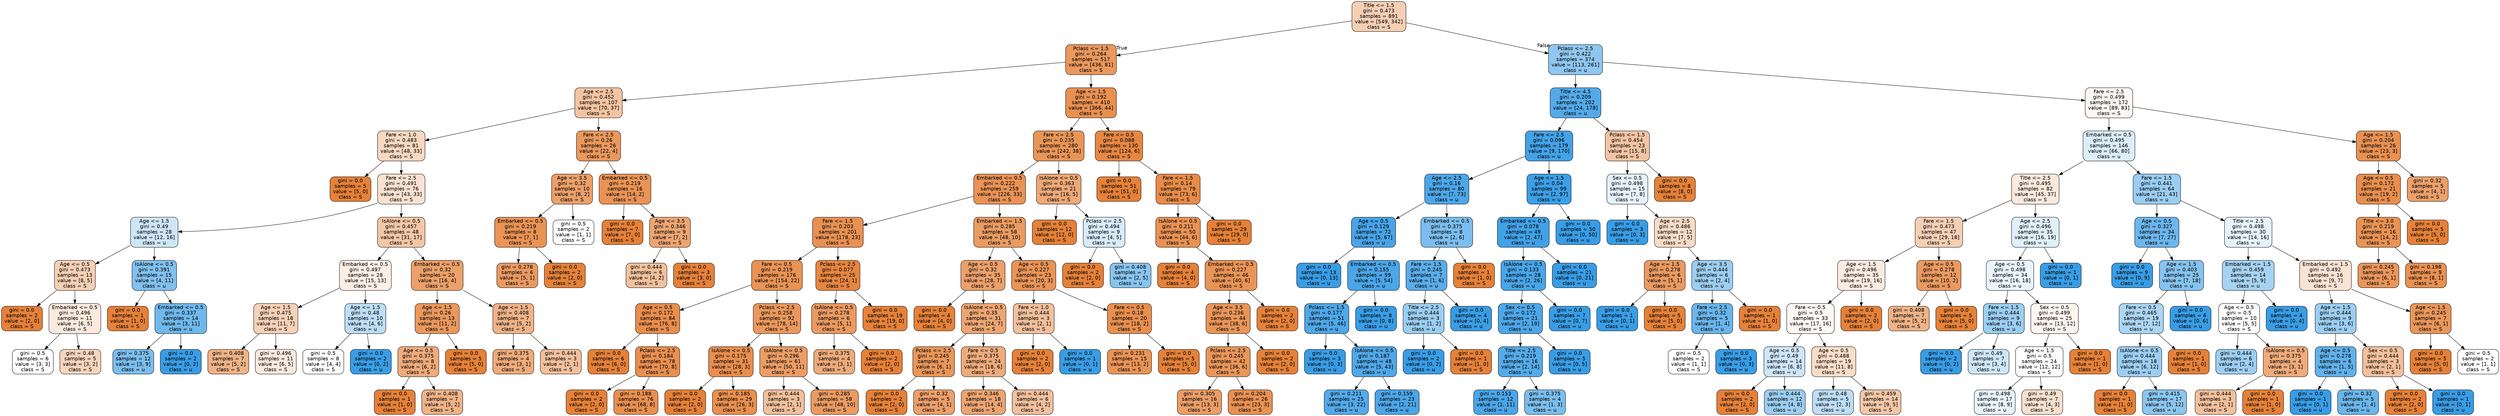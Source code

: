 digraph Tree {
node [shape=box, style="filled, rounded", color="black", fontname=helvetica] ;
edge [fontname=helvetica] ;
0 [label="Title <= 1.5\ngini = 0.473\nsamples = 891\nvalue = [549, 342]\nclass = S", fillcolor="#f5cfb4"] ;
1 [label="Pclass <= 1.5\ngini = 0.264\nsamples = 517\nvalue = [436, 81]\nclass = S", fillcolor="#ea985e"] ;
0 -> 1 [labeldistance=2.5, labelangle=45, headlabel="True"] ;
2 [label="Age <= 2.5\ngini = 0.452\nsamples = 107\nvalue = [70, 37]\nclass = S", fillcolor="#f3c4a2"] ;
1 -> 2 ;
3 [label="Fare <= 1.0\ngini = 0.483\nsamples = 81\nvalue = [48, 33]\nclass = S", fillcolor="#f7d8c1"] ;
2 -> 3 ;
4 [label="gini = 0.0\nsamples = 5\nvalue = [5, 0]\nclass = S", fillcolor="#e58139"] ;
3 -> 4 ;
5 [label="Fare <= 2.5\ngini = 0.491\nsamples = 76\nvalue = [43, 33]\nclass = S", fillcolor="#f9e2d1"] ;
3 -> 5 ;
6 [label="Age <= 1.5\ngini = 0.49\nsamples = 28\nvalue = [12, 16]\nclass = u", fillcolor="#cee6f8"] ;
5 -> 6 ;
7 [label="Age <= 0.5\ngini = 0.473\nsamples = 13\nvalue = [8, 5]\nclass = S", fillcolor="#f5d0b5"] ;
6 -> 7 ;
8 [label="gini = 0.0\nsamples = 2\nvalue = [2, 0]\nclass = S", fillcolor="#e58139"] ;
7 -> 8 ;
9 [label="Embarked <= 0.5\ngini = 0.496\nsamples = 11\nvalue = [6, 5]\nclass = S", fillcolor="#fbeade"] ;
7 -> 9 ;
10 [label="gini = 0.5\nsamples = 6\nvalue = [3, 3]\nclass = S", fillcolor="#ffffff"] ;
9 -> 10 ;
11 [label="gini = 0.48\nsamples = 5\nvalue = [3, 2]\nclass = S", fillcolor="#f6d5bd"] ;
9 -> 11 ;
12 [label="IsAlone <= 0.5\ngini = 0.391\nsamples = 15\nvalue = [4, 11]\nclass = u", fillcolor="#81c1ee"] ;
6 -> 12 ;
13 [label="gini = 0.0\nsamples = 1\nvalue = [1, 0]\nclass = S", fillcolor="#e58139"] ;
12 -> 13 ;
14 [label="Embarked <= 0.5\ngini = 0.337\nsamples = 14\nvalue = [3, 11]\nclass = u", fillcolor="#6fb8ec"] ;
12 -> 14 ;
15 [label="gini = 0.375\nsamples = 12\nvalue = [3, 9]\nclass = u", fillcolor="#7bbeee"] ;
14 -> 15 ;
16 [label="gini = 0.0\nsamples = 2\nvalue = [0, 2]\nclass = u", fillcolor="#399de5"] ;
14 -> 16 ;
17 [label="IsAlone <= 0.5\ngini = 0.457\nsamples = 48\nvalue = [31, 17]\nclass = S", fillcolor="#f3c6a6"] ;
5 -> 17 ;
18 [label="Embarked <= 0.5\ngini = 0.497\nsamples = 28\nvalue = [15, 13]\nclass = S", fillcolor="#fceee5"] ;
17 -> 18 ;
19 [label="Age <= 1.5\ngini = 0.475\nsamples = 18\nvalue = [11, 7]\nclass = S", fillcolor="#f6d1b7"] ;
18 -> 19 ;
20 [label="gini = 0.408\nsamples = 7\nvalue = [5, 2]\nclass = S", fillcolor="#efb388"] ;
19 -> 20 ;
21 [label="gini = 0.496\nsamples = 11\nvalue = [6, 5]\nclass = S", fillcolor="#fbeade"] ;
19 -> 21 ;
22 [label="Age <= 1.5\ngini = 0.48\nsamples = 10\nvalue = [4, 6]\nclass = u", fillcolor="#bddef6"] ;
18 -> 22 ;
23 [label="gini = 0.5\nsamples = 8\nvalue = [4, 4]\nclass = S", fillcolor="#ffffff"] ;
22 -> 23 ;
24 [label="gini = 0.0\nsamples = 2\nvalue = [0, 2]\nclass = u", fillcolor="#399de5"] ;
22 -> 24 ;
25 [label="Embarked <= 0.5\ngini = 0.32\nsamples = 20\nvalue = [16, 4]\nclass = S", fillcolor="#eca06a"] ;
17 -> 25 ;
26 [label="Age <= 1.5\ngini = 0.26\nsamples = 13\nvalue = [11, 2]\nclass = S", fillcolor="#ea985d"] ;
25 -> 26 ;
27 [label="Age <= 0.5\ngini = 0.375\nsamples = 8\nvalue = [6, 2]\nclass = S", fillcolor="#eeab7b"] ;
26 -> 27 ;
28 [label="gini = 0.0\nsamples = 1\nvalue = [1, 0]\nclass = S", fillcolor="#e58139"] ;
27 -> 28 ;
29 [label="gini = 0.408\nsamples = 7\nvalue = [5, 2]\nclass = S", fillcolor="#efb388"] ;
27 -> 29 ;
30 [label="gini = 0.0\nsamples = 5\nvalue = [5, 0]\nclass = S", fillcolor="#e58139"] ;
26 -> 30 ;
31 [label="Age <= 1.5\ngini = 0.408\nsamples = 7\nvalue = [5, 2]\nclass = S", fillcolor="#efb388"] ;
25 -> 31 ;
32 [label="gini = 0.375\nsamples = 4\nvalue = [3, 1]\nclass = S", fillcolor="#eeab7b"] ;
31 -> 32 ;
33 [label="gini = 0.444\nsamples = 3\nvalue = [2, 1]\nclass = S", fillcolor="#f2c09c"] ;
31 -> 33 ;
34 [label="Fare <= 2.5\ngini = 0.26\nsamples = 26\nvalue = [22, 4]\nclass = S", fillcolor="#ea985d"] ;
2 -> 34 ;
35 [label="Age <= 3.5\ngini = 0.32\nsamples = 10\nvalue = [8, 2]\nclass = S", fillcolor="#eca06a"] ;
34 -> 35 ;
36 [label="Embarked <= 0.5\ngini = 0.219\nsamples = 8\nvalue = [7, 1]\nclass = S", fillcolor="#e99355"] ;
35 -> 36 ;
37 [label="gini = 0.278\nsamples = 6\nvalue = [5, 1]\nclass = S", fillcolor="#ea9a61"] ;
36 -> 37 ;
38 [label="gini = 0.0\nsamples = 2\nvalue = [2, 0]\nclass = S", fillcolor="#e58139"] ;
36 -> 38 ;
39 [label="gini = 0.5\nsamples = 2\nvalue = [1, 1]\nclass = S", fillcolor="#ffffff"] ;
35 -> 39 ;
40 [label="Embarked <= 0.5\ngini = 0.219\nsamples = 16\nvalue = [14, 2]\nclass = S", fillcolor="#e99355"] ;
34 -> 40 ;
41 [label="gini = 0.0\nsamples = 7\nvalue = [7, 0]\nclass = S", fillcolor="#e58139"] ;
40 -> 41 ;
42 [label="Age <= 3.5\ngini = 0.346\nsamples = 9\nvalue = [7, 2]\nclass = S", fillcolor="#eca572"] ;
40 -> 42 ;
43 [label="gini = 0.444\nsamples = 6\nvalue = [4, 2]\nclass = S", fillcolor="#f2c09c"] ;
42 -> 43 ;
44 [label="gini = 0.0\nsamples = 3\nvalue = [3, 0]\nclass = S", fillcolor="#e58139"] ;
42 -> 44 ;
45 [label="Age <= 1.5\ngini = 0.192\nsamples = 410\nvalue = [366, 44]\nclass = S", fillcolor="#e89051"] ;
1 -> 45 ;
46 [label="Fare <= 2.5\ngini = 0.235\nsamples = 280\nvalue = [242, 38]\nclass = S", fillcolor="#e99558"] ;
45 -> 46 ;
47 [label="Embarked <= 0.5\ngini = 0.222\nsamples = 259\nvalue = [226, 33]\nclass = S", fillcolor="#e99356"] ;
46 -> 47 ;
48 [label="Fare <= 1.5\ngini = 0.203\nsamples = 201\nvalue = [178, 23]\nclass = S", fillcolor="#e89153"] ;
47 -> 48 ;
49 [label="Fare <= 0.5\ngini = 0.219\nsamples = 176\nvalue = [154, 22]\nclass = S", fillcolor="#e99355"] ;
48 -> 49 ;
50 [label="Age <= 0.5\ngini = 0.172\nsamples = 84\nvalue = [76, 8]\nclass = S", fillcolor="#e88e4e"] ;
49 -> 50 ;
51 [label="gini = 0.0\nsamples = 6\nvalue = [6, 0]\nclass = S", fillcolor="#e58139"] ;
50 -> 51 ;
52 [label="Pclass <= 2.5\ngini = 0.184\nsamples = 78\nvalue = [70, 8]\nclass = S", fillcolor="#e88f50"] ;
50 -> 52 ;
53 [label="gini = 0.0\nsamples = 2\nvalue = [2, 0]\nclass = S", fillcolor="#e58139"] ;
52 -> 53 ;
54 [label="gini = 0.188\nsamples = 76\nvalue = [68, 8]\nclass = S", fillcolor="#e89050"] ;
52 -> 54 ;
55 [label="Pclass <= 2.5\ngini = 0.258\nsamples = 92\nvalue = [78, 14]\nclass = S", fillcolor="#ea985d"] ;
49 -> 55 ;
56 [label="IsAlone <= 0.5\ngini = 0.175\nsamples = 31\nvalue = [28, 3]\nclass = S", fillcolor="#e88e4e"] ;
55 -> 56 ;
57 [label="gini = 0.0\nsamples = 2\nvalue = [2, 0]\nclass = S", fillcolor="#e58139"] ;
56 -> 57 ;
58 [label="gini = 0.185\nsamples = 29\nvalue = [26, 3]\nclass = S", fillcolor="#e89050"] ;
56 -> 58 ;
59 [label="IsAlone <= 0.5\ngini = 0.296\nsamples = 61\nvalue = [50, 11]\nclass = S", fillcolor="#eb9d65"] ;
55 -> 59 ;
60 [label="gini = 0.444\nsamples = 3\nvalue = [2, 1]\nclass = S", fillcolor="#f2c09c"] ;
59 -> 60 ;
61 [label="gini = 0.285\nsamples = 58\nvalue = [48, 10]\nclass = S", fillcolor="#ea9b62"] ;
59 -> 61 ;
62 [label="Pclass <= 2.5\ngini = 0.077\nsamples = 25\nvalue = [24, 1]\nclass = S", fillcolor="#e68641"] ;
48 -> 62 ;
63 [label="IsAlone <= 0.5\ngini = 0.278\nsamples = 6\nvalue = [5, 1]\nclass = S", fillcolor="#ea9a61"] ;
62 -> 63 ;
64 [label="gini = 0.375\nsamples = 4\nvalue = [3, 1]\nclass = S", fillcolor="#eeab7b"] ;
63 -> 64 ;
65 [label="gini = 0.0\nsamples = 2\nvalue = [2, 0]\nclass = S", fillcolor="#e58139"] ;
63 -> 65 ;
66 [label="gini = 0.0\nsamples = 19\nvalue = [19, 0]\nclass = S", fillcolor="#e58139"] ;
62 -> 66 ;
67 [label="Embarked <= 1.5\ngini = 0.285\nsamples = 58\nvalue = [48, 10]\nclass = S", fillcolor="#ea9b62"] ;
47 -> 67 ;
68 [label="Age <= 0.5\ngini = 0.32\nsamples = 35\nvalue = [28, 7]\nclass = S", fillcolor="#eca06a"] ;
67 -> 68 ;
69 [label="gini = 0.0\nsamples = 4\nvalue = [4, 0]\nclass = S", fillcolor="#e58139"] ;
68 -> 69 ;
70 [label="IsAlone <= 0.5\ngini = 0.35\nsamples = 31\nvalue = [24, 7]\nclass = S", fillcolor="#eda673"] ;
68 -> 70 ;
71 [label="Pclass <= 2.5\ngini = 0.245\nsamples = 7\nvalue = [6, 1]\nclass = S", fillcolor="#e9965a"] ;
70 -> 71 ;
72 [label="gini = 0.0\nsamples = 2\nvalue = [2, 0]\nclass = S", fillcolor="#e58139"] ;
71 -> 72 ;
73 [label="gini = 0.32\nsamples = 5\nvalue = [4, 1]\nclass = S", fillcolor="#eca06a"] ;
71 -> 73 ;
74 [label="Fare <= 0.5\ngini = 0.375\nsamples = 24\nvalue = [18, 6]\nclass = S", fillcolor="#eeab7b"] ;
70 -> 74 ;
75 [label="gini = 0.346\nsamples = 18\nvalue = [14, 4]\nclass = S", fillcolor="#eca572"] ;
74 -> 75 ;
76 [label="gini = 0.444\nsamples = 6\nvalue = [4, 2]\nclass = S", fillcolor="#f2c09c"] ;
74 -> 76 ;
77 [label="Age <= 0.5\ngini = 0.227\nsamples = 23\nvalue = [20, 3]\nclass = S", fillcolor="#e99457"] ;
67 -> 77 ;
78 [label="Fare <= 1.0\ngini = 0.444\nsamples = 3\nvalue = [2, 1]\nclass = S", fillcolor="#f2c09c"] ;
77 -> 78 ;
79 [label="gini = 0.0\nsamples = 2\nvalue = [2, 0]\nclass = S", fillcolor="#e58139"] ;
78 -> 79 ;
80 [label="gini = 0.0\nsamples = 1\nvalue = [0, 1]\nclass = u", fillcolor="#399de5"] ;
78 -> 80 ;
81 [label="Fare <= 0.5\ngini = 0.18\nsamples = 20\nvalue = [18, 2]\nclass = S", fillcolor="#e88f4f"] ;
77 -> 81 ;
82 [label="gini = 0.231\nsamples = 15\nvalue = [13, 2]\nclass = S", fillcolor="#e99457"] ;
81 -> 82 ;
83 [label="gini = 0.0\nsamples = 5\nvalue = [5, 0]\nclass = S", fillcolor="#e58139"] ;
81 -> 83 ;
84 [label="IsAlone <= 0.5\ngini = 0.363\nsamples = 21\nvalue = [16, 5]\nclass = S", fillcolor="#eda877"] ;
46 -> 84 ;
85 [label="gini = 0.0\nsamples = 12\nvalue = [12, 0]\nclass = S", fillcolor="#e58139"] ;
84 -> 85 ;
86 [label="Pclass <= 2.5\ngini = 0.494\nsamples = 9\nvalue = [4, 5]\nclass = u", fillcolor="#d7ebfa"] ;
84 -> 86 ;
87 [label="gini = 0.0\nsamples = 2\nvalue = [2, 0]\nclass = S", fillcolor="#e58139"] ;
86 -> 87 ;
88 [label="gini = 0.408\nsamples = 7\nvalue = [2, 5]\nclass = u", fillcolor="#88c4ef"] ;
86 -> 88 ;
89 [label="Fare <= 0.5\ngini = 0.088\nsamples = 130\nvalue = [124, 6]\nclass = S", fillcolor="#e68743"] ;
45 -> 89 ;
90 [label="gini = 0.0\nsamples = 51\nvalue = [51, 0]\nclass = S", fillcolor="#e58139"] ;
89 -> 90 ;
91 [label="Fare <= 1.5\ngini = 0.14\nsamples = 79\nvalue = [73, 6]\nclass = S", fillcolor="#e78b49"] ;
89 -> 91 ;
92 [label="IsAlone <= 0.5\ngini = 0.211\nsamples = 50\nvalue = [44, 6]\nclass = S", fillcolor="#e99254"] ;
91 -> 92 ;
93 [label="gini = 0.0\nsamples = 4\nvalue = [4, 0]\nclass = S", fillcolor="#e58139"] ;
92 -> 93 ;
94 [label="Embarked <= 0.5\ngini = 0.227\nsamples = 46\nvalue = [40, 6]\nclass = S", fillcolor="#e99457"] ;
92 -> 94 ;
95 [label="Age <= 3.5\ngini = 0.236\nsamples = 44\nvalue = [38, 6]\nclass = S", fillcolor="#e99558"] ;
94 -> 95 ;
96 [label="Pclass <= 2.5\ngini = 0.245\nsamples = 42\nvalue = [36, 6]\nclass = S", fillcolor="#e9965a"] ;
95 -> 96 ;
97 [label="gini = 0.305\nsamples = 16\nvalue = [13, 3]\nclass = S", fillcolor="#eb9e67"] ;
96 -> 97 ;
98 [label="gini = 0.204\nsamples = 26\nvalue = [23, 3]\nclass = S", fillcolor="#e89153"] ;
96 -> 98 ;
99 [label="gini = 0.0\nsamples = 2\nvalue = [2, 0]\nclass = S", fillcolor="#e58139"] ;
95 -> 99 ;
100 [label="gini = 0.0\nsamples = 2\nvalue = [2, 0]\nclass = S", fillcolor="#e58139"] ;
94 -> 100 ;
101 [label="gini = 0.0\nsamples = 29\nvalue = [29, 0]\nclass = S", fillcolor="#e58139"] ;
91 -> 101 ;
102 [label="Pclass <= 2.5\ngini = 0.422\nsamples = 374\nvalue = [113, 261]\nclass = u", fillcolor="#8fc7f0"] ;
0 -> 102 [labeldistance=2.5, labelangle=-45, headlabel="False"] ;
103 [label="Title <= 4.5\ngini = 0.209\nsamples = 202\nvalue = [24, 178]\nclass = u", fillcolor="#54aae9"] ;
102 -> 103 ;
104 [label="Fare <= 2.5\ngini = 0.096\nsamples = 179\nvalue = [9, 170]\nclass = u", fillcolor="#43a2e6"] ;
103 -> 104 ;
105 [label="Age <= 2.5\ngini = 0.16\nsamples = 80\nvalue = [7, 73]\nclass = u", fillcolor="#4ca6e7"] ;
104 -> 105 ;
106 [label="Age <= 0.5\ngini = 0.129\nsamples = 72\nvalue = [5, 67]\nclass = u", fillcolor="#48a4e7"] ;
105 -> 106 ;
107 [label="gini = 0.0\nsamples = 13\nvalue = [0, 13]\nclass = u", fillcolor="#399de5"] ;
106 -> 107 ;
108 [label="Embarked <= 0.5\ngini = 0.155\nsamples = 59\nvalue = [5, 54]\nclass = u", fillcolor="#4ba6e7"] ;
106 -> 108 ;
109 [label="Pclass <= 1.5\ngini = 0.177\nsamples = 51\nvalue = [5, 46]\nclass = u", fillcolor="#4fa8e8"] ;
108 -> 109 ;
110 [label="gini = 0.0\nsamples = 3\nvalue = [0, 3]\nclass = u", fillcolor="#399de5"] ;
109 -> 110 ;
111 [label="IsAlone <= 0.5\ngini = 0.187\nsamples = 48\nvalue = [5, 43]\nclass = u", fillcolor="#50a8e8"] ;
109 -> 111 ;
112 [label="gini = 0.211\nsamples = 25\nvalue = [3, 22]\nclass = u", fillcolor="#54aae9"] ;
111 -> 112 ;
113 [label="gini = 0.159\nsamples = 23\nvalue = [2, 21]\nclass = u", fillcolor="#4ca6e7"] ;
111 -> 113 ;
114 [label="gini = 0.0\nsamples = 8\nvalue = [0, 8]\nclass = u", fillcolor="#399de5"] ;
108 -> 114 ;
115 [label="Embarked <= 0.5\ngini = 0.375\nsamples = 8\nvalue = [2, 6]\nclass = u", fillcolor="#7bbeee"] ;
105 -> 115 ;
116 [label="Fare <= 1.5\ngini = 0.245\nsamples = 7\nvalue = [1, 6]\nclass = u", fillcolor="#5aade9"] ;
115 -> 116 ;
117 [label="Title <= 2.5\ngini = 0.444\nsamples = 3\nvalue = [1, 2]\nclass = u", fillcolor="#9ccef2"] ;
116 -> 117 ;
118 [label="gini = 0.0\nsamples = 2\nvalue = [0, 2]\nclass = u", fillcolor="#399de5"] ;
117 -> 118 ;
119 [label="gini = 0.0\nsamples = 1\nvalue = [1, 0]\nclass = S", fillcolor="#e58139"] ;
117 -> 119 ;
120 [label="gini = 0.0\nsamples = 4\nvalue = [0, 4]\nclass = u", fillcolor="#399de5"] ;
116 -> 120 ;
121 [label="gini = 0.0\nsamples = 1\nvalue = [1, 0]\nclass = S", fillcolor="#e58139"] ;
115 -> 121 ;
122 [label="Age <= 1.5\ngini = 0.04\nsamples = 99\nvalue = [2, 97]\nclass = u", fillcolor="#3d9fe6"] ;
104 -> 122 ;
123 [label="Embarked <= 0.5\ngini = 0.078\nsamples = 49\nvalue = [2, 47]\nclass = u", fillcolor="#41a1e6"] ;
122 -> 123 ;
124 [label="IsAlone <= 0.5\ngini = 0.133\nsamples = 28\nvalue = [2, 26]\nclass = u", fillcolor="#48a5e7"] ;
123 -> 124 ;
125 [label="Sex <= 0.5\ngini = 0.172\nsamples = 21\nvalue = [2, 19]\nclass = u", fillcolor="#4ea7e8"] ;
124 -> 125 ;
126 [label="Title <= 2.5\ngini = 0.219\nsamples = 16\nvalue = [2, 14]\nclass = u", fillcolor="#55abe9"] ;
125 -> 126 ;
127 [label="gini = 0.153\nsamples = 12\nvalue = [1, 11]\nclass = u", fillcolor="#4ba6e7"] ;
126 -> 127 ;
128 [label="gini = 0.375\nsamples = 4\nvalue = [1, 3]\nclass = u", fillcolor="#7bbeee"] ;
126 -> 128 ;
129 [label="gini = 0.0\nsamples = 5\nvalue = [0, 5]\nclass = u", fillcolor="#399de5"] ;
125 -> 129 ;
130 [label="gini = 0.0\nsamples = 7\nvalue = [0, 7]\nclass = u", fillcolor="#399de5"] ;
124 -> 130 ;
131 [label="gini = 0.0\nsamples = 21\nvalue = [0, 21]\nclass = u", fillcolor="#399de5"] ;
123 -> 131 ;
132 [label="gini = 0.0\nsamples = 50\nvalue = [0, 50]\nclass = u", fillcolor="#399de5"] ;
122 -> 132 ;
133 [label="Pclass <= 1.5\ngini = 0.454\nsamples = 23\nvalue = [15, 8]\nclass = S", fillcolor="#f3c4a3"] ;
103 -> 133 ;
134 [label="Sex <= 0.5\ngini = 0.498\nsamples = 15\nvalue = [7, 8]\nclass = u", fillcolor="#e6f3fc"] ;
133 -> 134 ;
135 [label="gini = 0.0\nsamples = 3\nvalue = [0, 3]\nclass = u", fillcolor="#399de5"] ;
134 -> 135 ;
136 [label="Age <= 2.5\ngini = 0.486\nsamples = 12\nvalue = [7, 5]\nclass = S", fillcolor="#f8dbc6"] ;
134 -> 136 ;
137 [label="Age <= 1.5\ngini = 0.278\nsamples = 6\nvalue = [5, 1]\nclass = S", fillcolor="#ea9a61"] ;
136 -> 137 ;
138 [label="gini = 0.0\nsamples = 1\nvalue = [0, 1]\nclass = u", fillcolor="#399de5"] ;
137 -> 138 ;
139 [label="gini = 0.0\nsamples = 5\nvalue = [5, 0]\nclass = S", fillcolor="#e58139"] ;
137 -> 139 ;
140 [label="Age <= 3.5\ngini = 0.444\nsamples = 6\nvalue = [2, 4]\nclass = u", fillcolor="#9ccef2"] ;
136 -> 140 ;
141 [label="Fare <= 2.5\ngini = 0.32\nsamples = 5\nvalue = [1, 4]\nclass = u", fillcolor="#6ab6ec"] ;
140 -> 141 ;
142 [label="gini = 0.5\nsamples = 2\nvalue = [1, 1]\nclass = S", fillcolor="#ffffff"] ;
141 -> 142 ;
143 [label="gini = 0.0\nsamples = 3\nvalue = [0, 3]\nclass = u", fillcolor="#399de5"] ;
141 -> 143 ;
144 [label="gini = 0.0\nsamples = 1\nvalue = [1, 0]\nclass = S", fillcolor="#e58139"] ;
140 -> 144 ;
145 [label="gini = 0.0\nsamples = 8\nvalue = [8, 0]\nclass = S", fillcolor="#e58139"] ;
133 -> 145 ;
146 [label="Fare <= 2.5\ngini = 0.499\nsamples = 172\nvalue = [89, 83]\nclass = S", fillcolor="#fdf7f2"] ;
102 -> 146 ;
147 [label="Embarked <= 0.5\ngini = 0.495\nsamples = 146\nvalue = [66, 80]\nclass = u", fillcolor="#dceefa"] ;
146 -> 147 ;
148 [label="Title <= 2.5\ngini = 0.495\nsamples = 82\nvalue = [45, 37]\nclass = S", fillcolor="#fae9dc"] ;
147 -> 148 ;
149 [label="Fare <= 1.5\ngini = 0.473\nsamples = 47\nvalue = [29, 18]\nclass = S", fillcolor="#f5cfb4"] ;
148 -> 149 ;
150 [label="Age <= 1.5\ngini = 0.496\nsamples = 35\nvalue = [19, 16]\nclass = S", fillcolor="#fbebe0"] ;
149 -> 150 ;
151 [label="Fare <= 0.5\ngini = 0.5\nsamples = 33\nvalue = [17, 16]\nclass = S", fillcolor="#fdf8f3"] ;
150 -> 151 ;
152 [label="Age <= 0.5\ngini = 0.49\nsamples = 14\nvalue = [6, 8]\nclass = u", fillcolor="#cee6f8"] ;
151 -> 152 ;
153 [label="gini = 0.0\nsamples = 2\nvalue = [2, 0]\nclass = S", fillcolor="#e58139"] ;
152 -> 153 ;
154 [label="gini = 0.444\nsamples = 12\nvalue = [4, 8]\nclass = u", fillcolor="#9ccef2"] ;
152 -> 154 ;
155 [label="Age <= 0.5\ngini = 0.488\nsamples = 19\nvalue = [11, 8]\nclass = S", fillcolor="#f8ddc9"] ;
151 -> 155 ;
156 [label="gini = 0.48\nsamples = 5\nvalue = [2, 3]\nclass = u", fillcolor="#bddef6"] ;
155 -> 156 ;
157 [label="gini = 0.459\nsamples = 14\nvalue = [9, 5]\nclass = S", fillcolor="#f3c7a7"] ;
155 -> 157 ;
158 [label="gini = 0.0\nsamples = 2\nvalue = [2, 0]\nclass = S", fillcolor="#e58139"] ;
150 -> 158 ;
159 [label="Age <= 0.5\ngini = 0.278\nsamples = 12\nvalue = [10, 2]\nclass = S", fillcolor="#ea9a61"] ;
149 -> 159 ;
160 [label="gini = 0.408\nsamples = 7\nvalue = [5, 2]\nclass = S", fillcolor="#efb388"] ;
159 -> 160 ;
161 [label="gini = 0.0\nsamples = 5\nvalue = [5, 0]\nclass = S", fillcolor="#e58139"] ;
159 -> 161 ;
162 [label="Age <= 2.5\ngini = 0.496\nsamples = 35\nvalue = [16, 19]\nclass = u", fillcolor="#e0f0fb"] ;
148 -> 162 ;
163 [label="Age <= 0.5\ngini = 0.498\nsamples = 34\nvalue = [16, 18]\nclass = u", fillcolor="#e9f4fc"] ;
162 -> 163 ;
164 [label="Fare <= 1.5\ngini = 0.444\nsamples = 9\nvalue = [3, 6]\nclass = u", fillcolor="#9ccef2"] ;
163 -> 164 ;
165 [label="gini = 0.0\nsamples = 2\nvalue = [0, 2]\nclass = u", fillcolor="#399de5"] ;
164 -> 165 ;
166 [label="gini = 0.49\nsamples = 7\nvalue = [3, 4]\nclass = u", fillcolor="#cee6f8"] ;
164 -> 166 ;
167 [label="Sex <= 0.5\ngini = 0.499\nsamples = 25\nvalue = [13, 12]\nclass = S", fillcolor="#fdf5f0"] ;
163 -> 167 ;
168 [label="Age <= 1.5\ngini = 0.5\nsamples = 24\nvalue = [12, 12]\nclass = S", fillcolor="#ffffff"] ;
167 -> 168 ;
169 [label="gini = 0.498\nsamples = 17\nvalue = [8, 9]\nclass = u", fillcolor="#e9f4fc"] ;
168 -> 169 ;
170 [label="gini = 0.49\nsamples = 7\nvalue = [4, 3]\nclass = S", fillcolor="#f8e0ce"] ;
168 -> 170 ;
171 [label="gini = 0.0\nsamples = 1\nvalue = [1, 0]\nclass = S", fillcolor="#e58139"] ;
167 -> 171 ;
172 [label="gini = 0.0\nsamples = 1\nvalue = [0, 1]\nclass = u", fillcolor="#399de5"] ;
162 -> 172 ;
173 [label="Fare <= 1.5\ngini = 0.441\nsamples = 64\nvalue = [21, 43]\nclass = u", fillcolor="#9acdf2"] ;
147 -> 173 ;
174 [label="Age <= 0.5\ngini = 0.327\nsamples = 34\nvalue = [7, 27]\nclass = u", fillcolor="#6cb6ec"] ;
173 -> 174 ;
175 [label="gini = 0.0\nsamples = 9\nvalue = [0, 9]\nclass = u", fillcolor="#399de5"] ;
174 -> 175 ;
176 [label="Age <= 1.5\ngini = 0.403\nsamples = 25\nvalue = [7, 18]\nclass = u", fillcolor="#86c3ef"] ;
174 -> 176 ;
177 [label="Fare <= 0.5\ngini = 0.465\nsamples = 19\nvalue = [7, 12]\nclass = u", fillcolor="#acd6f4"] ;
176 -> 177 ;
178 [label="IsAlone <= 0.5\ngini = 0.444\nsamples = 18\nvalue = [6, 12]\nclass = u", fillcolor="#9ccef2"] ;
177 -> 178 ;
179 [label="gini = 0.0\nsamples = 1\nvalue = [1, 0]\nclass = S", fillcolor="#e58139"] ;
178 -> 179 ;
180 [label="gini = 0.415\nsamples = 17\nvalue = [5, 12]\nclass = u", fillcolor="#8bc6f0"] ;
178 -> 180 ;
181 [label="gini = 0.0\nsamples = 1\nvalue = [1, 0]\nclass = S", fillcolor="#e58139"] ;
177 -> 181 ;
182 [label="gini = 0.0\nsamples = 6\nvalue = [0, 6]\nclass = u", fillcolor="#399de5"] ;
176 -> 182 ;
183 [label="Title <= 2.5\ngini = 0.498\nsamples = 30\nvalue = [14, 16]\nclass = u", fillcolor="#e6f3fc"] ;
173 -> 183 ;
184 [label="Embarked <= 1.5\ngini = 0.459\nsamples = 14\nvalue = [5, 9]\nclass = u", fillcolor="#a7d3f3"] ;
183 -> 184 ;
185 [label="Age <= 0.5\ngini = 0.5\nsamples = 10\nvalue = [5, 5]\nclass = S", fillcolor="#ffffff"] ;
184 -> 185 ;
186 [label="gini = 0.444\nsamples = 6\nvalue = [2, 4]\nclass = u", fillcolor="#9ccef2"] ;
185 -> 186 ;
187 [label="IsAlone <= 0.5\ngini = 0.375\nsamples = 4\nvalue = [3, 1]\nclass = S", fillcolor="#eeab7b"] ;
185 -> 187 ;
188 [label="gini = 0.444\nsamples = 3\nvalue = [2, 1]\nclass = S", fillcolor="#f2c09c"] ;
187 -> 188 ;
189 [label="gini = 0.0\nsamples = 1\nvalue = [1, 0]\nclass = S", fillcolor="#e58139"] ;
187 -> 189 ;
190 [label="gini = 0.0\nsamples = 4\nvalue = [0, 4]\nclass = u", fillcolor="#399de5"] ;
184 -> 190 ;
191 [label="Embarked <= 1.5\ngini = 0.492\nsamples = 16\nvalue = [9, 7]\nclass = S", fillcolor="#f9e3d3"] ;
183 -> 191 ;
192 [label="Age <= 1.5\ngini = 0.444\nsamples = 9\nvalue = [3, 6]\nclass = u", fillcolor="#9ccef2"] ;
191 -> 192 ;
193 [label="Age <= 0.5\ngini = 0.278\nsamples = 6\nvalue = [1, 5]\nclass = u", fillcolor="#61b1ea"] ;
192 -> 193 ;
194 [label="gini = 0.0\nsamples = 1\nvalue = [0, 1]\nclass = u", fillcolor="#399de5"] ;
193 -> 194 ;
195 [label="gini = 0.32\nsamples = 5\nvalue = [1, 4]\nclass = u", fillcolor="#6ab6ec"] ;
193 -> 195 ;
196 [label="Sex <= 0.5\ngini = 0.444\nsamples = 3\nvalue = [2, 1]\nclass = S", fillcolor="#f2c09c"] ;
192 -> 196 ;
197 [label="gini = 0.0\nsamples = 2\nvalue = [2, 0]\nclass = S", fillcolor="#e58139"] ;
196 -> 197 ;
198 [label="gini = 0.0\nsamples = 1\nvalue = [0, 1]\nclass = u", fillcolor="#399de5"] ;
196 -> 198 ;
199 [label="Age <= 1.5\ngini = 0.245\nsamples = 7\nvalue = [6, 1]\nclass = S", fillcolor="#e9965a"] ;
191 -> 199 ;
200 [label="gini = 0.0\nsamples = 5\nvalue = [5, 0]\nclass = S", fillcolor="#e58139"] ;
199 -> 200 ;
201 [label="gini = 0.5\nsamples = 2\nvalue = [1, 1]\nclass = S", fillcolor="#ffffff"] ;
199 -> 201 ;
202 [label="Age <= 1.5\ngini = 0.204\nsamples = 26\nvalue = [23, 3]\nclass = S", fillcolor="#e89153"] ;
146 -> 202 ;
203 [label="Age <= 0.5\ngini = 0.172\nsamples = 21\nvalue = [19, 2]\nclass = S", fillcolor="#e88e4e"] ;
202 -> 203 ;
204 [label="Title <= 3.0\ngini = 0.219\nsamples = 16\nvalue = [14, 2]\nclass = S", fillcolor="#e99355"] ;
203 -> 204 ;
205 [label="gini = 0.245\nsamples = 7\nvalue = [6, 1]\nclass = S", fillcolor="#e9965a"] ;
204 -> 205 ;
206 [label="gini = 0.198\nsamples = 9\nvalue = [8, 1]\nclass = S", fillcolor="#e89152"] ;
204 -> 206 ;
207 [label="gini = 0.0\nsamples = 5\nvalue = [5, 0]\nclass = S", fillcolor="#e58139"] ;
203 -> 207 ;
208 [label="gini = 0.32\nsamples = 5\nvalue = [4, 1]\nclass = S", fillcolor="#eca06a"] ;
202 -> 208 ;
}